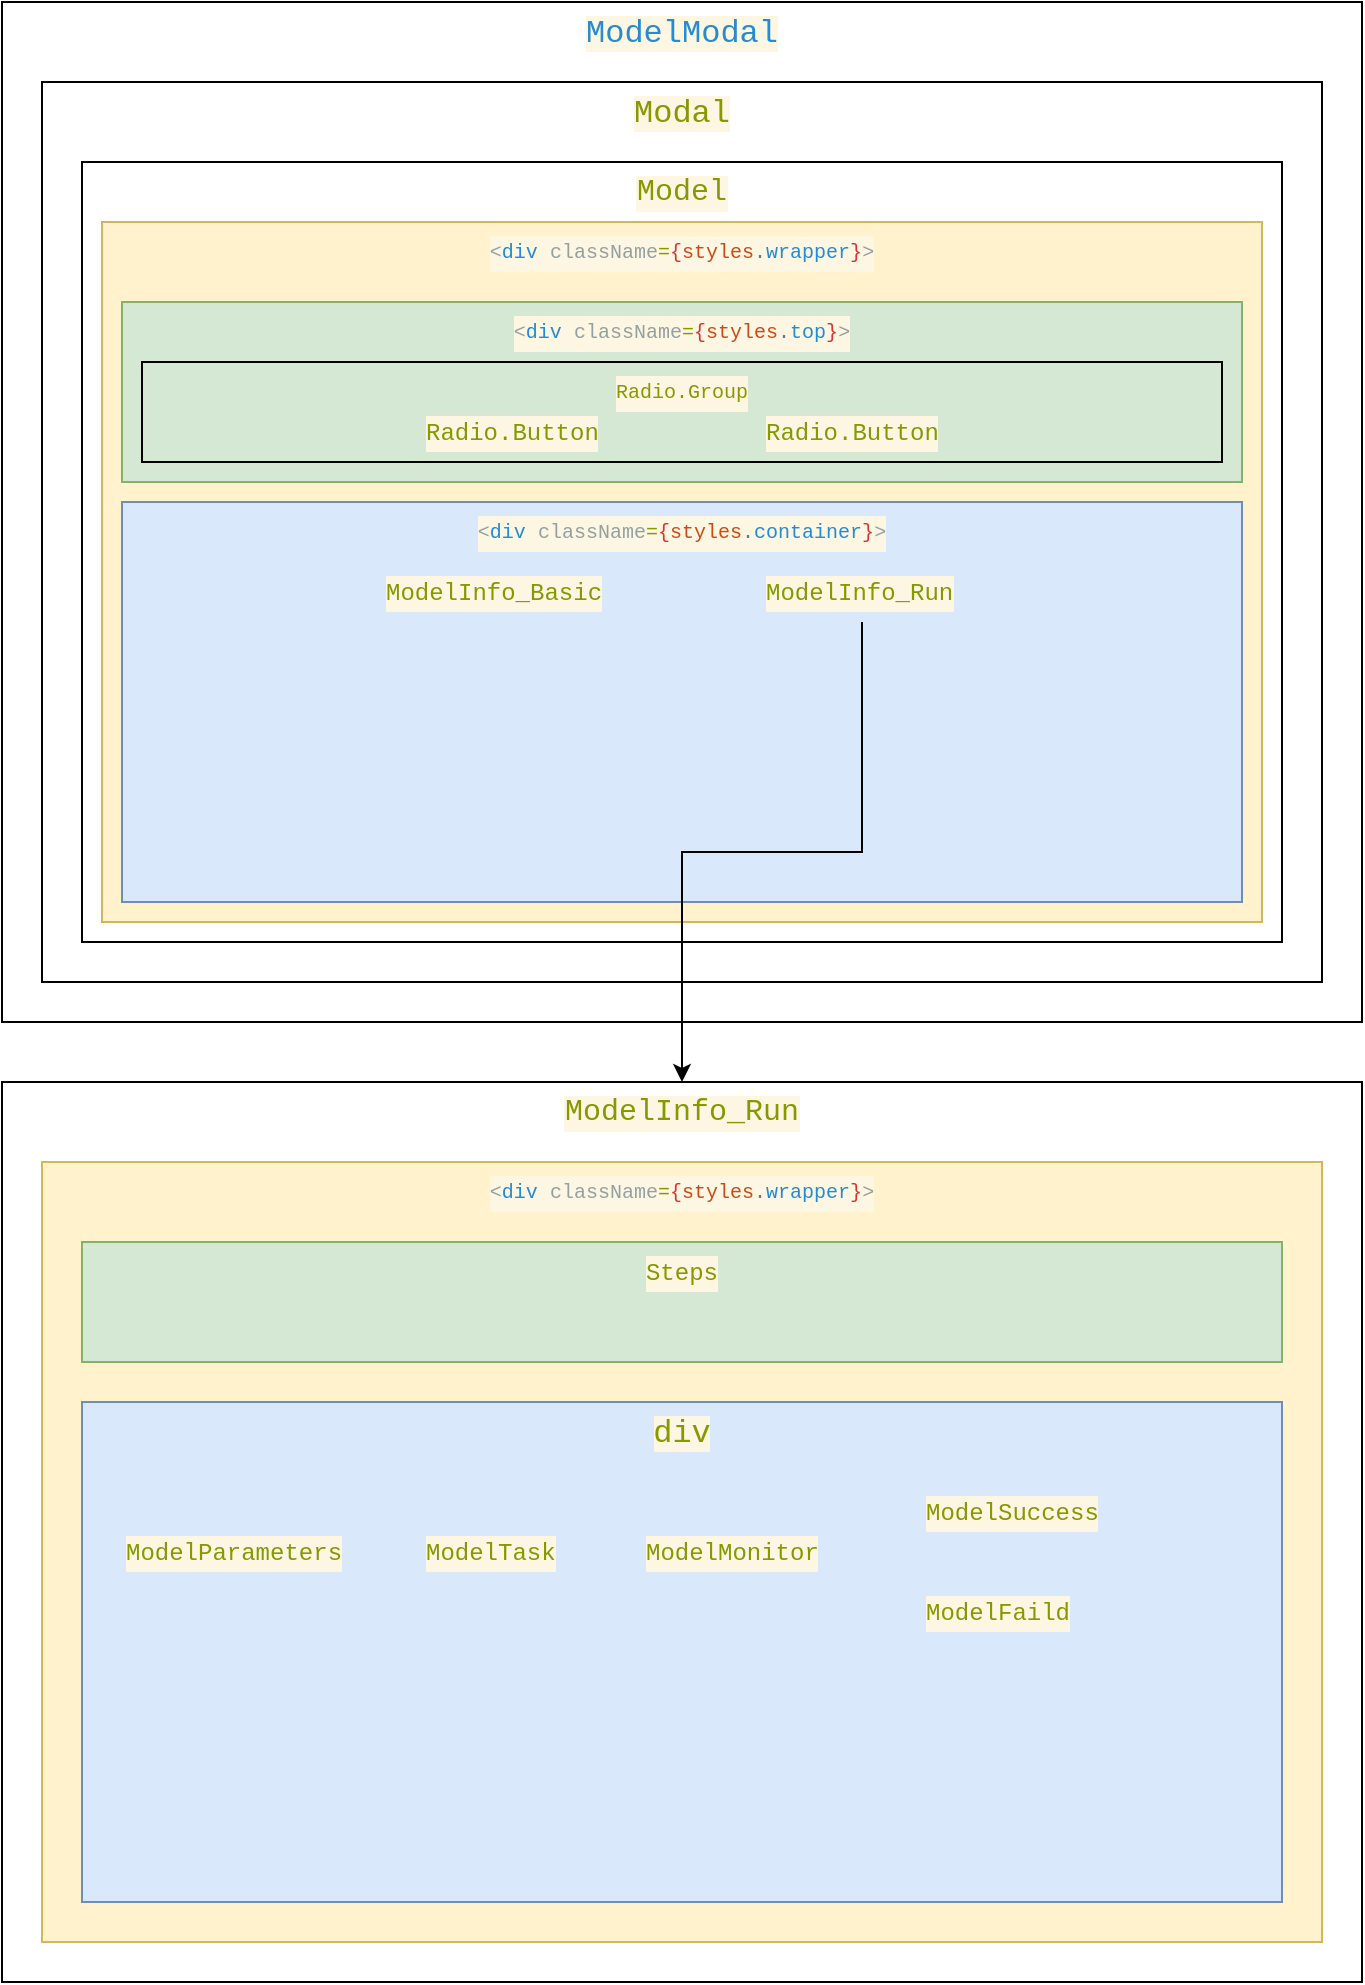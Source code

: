<mxfile version="20.6.0" type="github">
  <diagram id="T4FZp3LpQJDMUk-Gc5tJ" name="第 1 页">
    <mxGraphModel dx="946" dy="589" grid="1" gridSize="10" guides="1" tooltips="1" connect="1" arrows="1" fold="1" page="1" pageScale="1" pageWidth="827" pageHeight="1169" math="0" shadow="0">
      <root>
        <mxCell id="0" />
        <mxCell id="1" parent="0" />
        <mxCell id="LZYaPzqgYT7a62YiZSau-1" value="&lt;div style=&quot;color: rgb(101, 123, 131); background-color: rgb(253, 246, 227); font-family: Menlo, Monaco, &amp;quot;Courier New&amp;quot;, monospace; line-height: 18px; font-size: 16px;&quot;&gt;&lt;span style=&quot;color: rgb(38, 139, 210); font-size: 16px;&quot;&gt;ModelModal&lt;/span&gt;&lt;/div&gt;" style="rounded=0;whiteSpace=wrap;html=1;fillColor=none;verticalAlign=top;fontSize=16;" vertex="1" parent="1">
          <mxGeometry x="80" y="90" width="680" height="510" as="geometry" />
        </mxCell>
        <mxCell id="LZYaPzqgYT7a62YiZSau-3" value="&lt;meta charset=&quot;utf-8&quot; style=&quot;font-size: 16px;&quot;&gt;&lt;div style=&quot;color: rgb(101, 123, 131); background-color: rgb(253, 246, 227); font-family: Menlo, Monaco, &amp;quot;Courier New&amp;quot;, monospace; font-weight: normal; font-size: 16px; line-height: 18px;&quot;&gt;&lt;div style=&quot;font-size: 16px;&quot;&gt;&lt;span style=&quot;color: rgb(133, 153, 0); font-size: 16px;&quot;&gt;Modal&lt;/span&gt;&lt;/div&gt;&lt;/div&gt;" style="rounded=0;whiteSpace=wrap;html=1;fontSize=16;fillColor=none;verticalAlign=top;" vertex="1" parent="1">
          <mxGeometry x="100" y="130" width="640" height="450" as="geometry" />
        </mxCell>
        <mxCell id="LZYaPzqgYT7a62YiZSau-4" value="&lt;meta charset=&quot;utf-8&quot; style=&quot;font-size: 15px;&quot;&gt;&lt;div style=&quot;color: rgb(101, 123, 131); background-color: rgb(253, 246, 227); font-family: Menlo, Monaco, &amp;quot;Courier New&amp;quot;, monospace; font-weight: normal; font-size: 15px; line-height: 18px;&quot;&gt;&lt;div style=&quot;font-size: 15px;&quot;&gt;&lt;span style=&quot;color: rgb(133, 153, 0); font-size: 15px;&quot;&gt;Model&lt;/span&gt;&lt;/div&gt;&lt;/div&gt;" style="rounded=0;whiteSpace=wrap;html=1;fontSize=15;verticalAlign=top;" vertex="1" parent="1">
          <mxGeometry x="120" y="170" width="600" height="390" as="geometry" />
        </mxCell>
        <mxCell id="LZYaPzqgYT7a62YiZSau-5" value="&lt;meta charset=&quot;utf-8&quot; style=&quot;font-size: 10px;&quot;&gt;&lt;div style=&quot;color: rgb(101, 123, 131); background-color: rgb(253, 246, 227); font-family: Menlo, Monaco, &amp;quot;Courier New&amp;quot;, monospace; font-weight: normal; font-size: 10px; line-height: 18px;&quot;&gt;&lt;div style=&quot;font-size: 10px;&quot;&gt;&lt;span style=&quot;color: rgb(147, 161, 161); font-size: 10px;&quot;&gt;&amp;lt;&lt;/span&gt;&lt;span style=&quot;color: rgb(38, 139, 210); font-size: 10px;&quot;&gt;div&lt;/span&gt;&lt;span style=&quot;color: rgb(101, 123, 131); font-size: 10px;&quot;&gt; &lt;/span&gt;&lt;span style=&quot;color: rgb(147, 161, 161); font-size: 10px;&quot;&gt;className&lt;/span&gt;&lt;span style=&quot;color: rgb(133, 153, 0); font-size: 10px;&quot;&gt;=&lt;/span&gt;&lt;span style=&quot;color: rgb(220, 50, 47); font-size: 10px;&quot;&gt;{&lt;/span&gt;&lt;span style=&quot;color: rgb(203, 75, 22); font-size: 10px;&quot;&gt;styles&lt;/span&gt;&lt;span style=&quot;color: rgb(101, 123, 131); font-size: 10px;&quot;&gt;.&lt;/span&gt;&lt;span style=&quot;color: rgb(38, 139, 210); font-size: 10px;&quot;&gt;wrapper&lt;/span&gt;&lt;span style=&quot;color: rgb(220, 50, 47); font-size: 10px;&quot;&gt;}&lt;/span&gt;&lt;span style=&quot;color: rgb(147, 161, 161); font-size: 10px;&quot;&gt;&amp;gt;&lt;/span&gt;&lt;/div&gt;&lt;/div&gt;" style="rounded=0;whiteSpace=wrap;html=1;fontSize=10;fillColor=#fff2cc;verticalAlign=top;strokeColor=#d6b656;" vertex="1" parent="1">
          <mxGeometry x="130" y="200" width="580" height="350" as="geometry" />
        </mxCell>
        <mxCell id="LZYaPzqgYT7a62YiZSau-6" value="&lt;meta charset=&quot;utf-8&quot; style=&quot;font-size: 10px;&quot;&gt;&lt;div style=&quot;color: rgb(101, 123, 131); background-color: rgb(253, 246, 227); font-family: Menlo, Monaco, &amp;quot;Courier New&amp;quot;, monospace; font-weight: normal; font-size: 10px; line-height: 18px;&quot;&gt;&lt;div style=&quot;font-size: 10px;&quot;&gt;&lt;span style=&quot;color: rgb(147, 161, 161); font-size: 10px;&quot;&gt;&amp;lt;&lt;/span&gt;&lt;span style=&quot;color: rgb(38, 139, 210); font-size: 10px;&quot;&gt;div&lt;/span&gt;&lt;span style=&quot;color: rgb(101, 123, 131); font-size: 10px;&quot;&gt; &lt;/span&gt;&lt;span style=&quot;color: rgb(147, 161, 161); font-size: 10px;&quot;&gt;className&lt;/span&gt;&lt;span style=&quot;color: rgb(133, 153, 0); font-size: 10px;&quot;&gt;=&lt;/span&gt;&lt;span style=&quot;color: rgb(220, 50, 47); font-size: 10px;&quot;&gt;{&lt;/span&gt;&lt;span style=&quot;color: rgb(203, 75, 22); font-size: 10px;&quot;&gt;styles&lt;/span&gt;&lt;span style=&quot;color: rgb(101, 123, 131); font-size: 10px;&quot;&gt;.&lt;/span&gt;&lt;span style=&quot;color: rgb(38, 139, 210); font-size: 10px;&quot;&gt;top&lt;/span&gt;&lt;span style=&quot;color: rgb(220, 50, 47); font-size: 10px;&quot;&gt;}&lt;/span&gt;&lt;span style=&quot;color: rgb(147, 161, 161); font-size: 10px;&quot;&gt;&amp;gt;&lt;/span&gt;&lt;/div&gt;&lt;/div&gt;" style="rounded=0;whiteSpace=wrap;html=1;fontSize=10;fillColor=#d5e8d4;verticalAlign=top;strokeColor=#82b366;" vertex="1" parent="1">
          <mxGeometry x="140" y="240" width="560" height="90" as="geometry" />
        </mxCell>
        <mxCell id="LZYaPzqgYT7a62YiZSau-7" value="&lt;meta charset=&quot;utf-8&quot; style=&quot;font-size: 10px;&quot;&gt;&lt;div style=&quot;color: rgb(101, 123, 131); background-color: rgb(253, 246, 227); font-family: Menlo, Monaco, &amp;quot;Courier New&amp;quot;, monospace; font-weight: normal; font-size: 10px; line-height: 18px;&quot;&gt;&lt;div style=&quot;font-size: 10px;&quot;&gt;&lt;span style=&quot;color: rgb(133, 153, 0); font-size: 10px;&quot;&gt;Radio.Group&lt;/span&gt;&lt;/div&gt;&lt;/div&gt;" style="rounded=0;whiteSpace=wrap;html=1;fontSize=10;fillColor=none;verticalAlign=top;" vertex="1" parent="1">
          <mxGeometry x="150" y="270" width="540" height="50" as="geometry" />
        </mxCell>
        <mxCell id="LZYaPzqgYT7a62YiZSau-8" value="&lt;div style=&quot;color: rgb(101, 123, 131); background-color: rgb(253, 246, 227); font-family: Menlo, Monaco, &amp;quot;Courier New&amp;quot;, monospace; font-weight: normal; font-size: 12px; line-height: 18px;&quot;&gt;&lt;div&gt;&lt;span style=&quot;color: #859900;&quot;&gt;Radio.Button&lt;/span&gt;&lt;/div&gt;&lt;/div&gt;" style="text;whiteSpace=wrap;html=1;fontSize=10;" vertex="1" parent="1">
          <mxGeometry x="290" y="290" width="130" height="40" as="geometry" />
        </mxCell>
        <mxCell id="LZYaPzqgYT7a62YiZSau-9" value="&lt;div style=&quot;color: rgb(101, 123, 131); background-color: rgb(253, 246, 227); font-family: Menlo, Monaco, &amp;quot;Courier New&amp;quot;, monospace; font-weight: normal; font-size: 12px; line-height: 18px;&quot;&gt;&lt;div&gt;&lt;span style=&quot;color: #859900;&quot;&gt;Radio.Button&lt;/span&gt;&lt;/div&gt;&lt;/div&gt;" style="text;whiteSpace=wrap;html=1;fontSize=10;" vertex="1" parent="1">
          <mxGeometry x="460" y="290" width="130" height="40" as="geometry" />
        </mxCell>
        <mxCell id="LZYaPzqgYT7a62YiZSau-10" value="&lt;div style=&quot;background-color: rgb(253, 246, 227); font-family: Menlo, Monaco, &amp;quot;Courier New&amp;quot;, monospace; font-weight: normal; font-size: 10px; line-height: 18px;&quot;&gt;&lt;div style=&quot;font-size: 10px;&quot;&gt;&lt;span style=&quot;color: rgb(147, 161, 161); font-size: 10px;&quot;&gt;&amp;lt;&lt;/span&gt;&lt;span style=&quot;color: rgb(38, 139, 210); font-size: 10px;&quot;&gt;div&lt;/span&gt;&lt;span style=&quot;color: rgb(101, 123, 131); font-size: 10px;&quot;&gt; &lt;/span&gt;&lt;span style=&quot;color: rgb(147, 161, 161); font-size: 10px;&quot;&gt;className&lt;/span&gt;&lt;span style=&quot;color: rgb(133, 153, 0); font-size: 10px;&quot;&gt;=&lt;/span&gt;&lt;span style=&quot;color: rgb(220, 50, 47); font-size: 10px;&quot;&gt;{&lt;/span&gt;&lt;span style=&quot;color: rgb(203, 75, 22); font-size: 10px;&quot;&gt;styles&lt;/span&gt;&lt;span style=&quot;color: rgb(101, 123, 131); font-size: 10px;&quot;&gt;.&lt;/span&gt;&lt;span style=&quot;font-size: 10px;&quot;&gt;&lt;font color=&quot;#268bd2&quot;&gt;container&lt;/font&gt;&lt;/span&gt;&lt;span style=&quot;color: rgb(220, 50, 47); font-size: 10px;&quot;&gt;}&lt;/span&gt;&lt;span style=&quot;color: rgb(147, 161, 161); font-size: 10px;&quot;&gt;&amp;gt;&lt;/span&gt;&lt;/div&gt;&lt;/div&gt;" style="rounded=0;whiteSpace=wrap;html=1;fontSize=10;fillColor=#dae8fc;verticalAlign=top;strokeColor=#6c8ebf;" vertex="1" parent="1">
          <mxGeometry x="140" y="340" width="560" height="200" as="geometry" />
        </mxCell>
        <mxCell id="LZYaPzqgYT7a62YiZSau-11" value="&lt;meta charset=&quot;utf-8&quot;&gt;&lt;div style=&quot;color: rgb(101, 123, 131); background-color: rgb(253, 246, 227); font-family: Menlo, Monaco, &amp;quot;Courier New&amp;quot;, monospace; font-weight: normal; font-size: 12px; line-height: 18px;&quot;&gt;&lt;div&gt;&lt;span style=&quot;color: #859900;&quot;&gt;ModelInfo_Basic&lt;/span&gt;&lt;/div&gt;&lt;/div&gt;" style="text;whiteSpace=wrap;html=1;fontSize=10;" vertex="1" parent="1">
          <mxGeometry x="270" y="370" width="140" height="40" as="geometry" />
        </mxCell>
        <mxCell id="LZYaPzqgYT7a62YiZSau-22" style="edgeStyle=orthogonalEdgeStyle;rounded=0;orthogonalLoop=1;jettySize=auto;html=1;entryX=0.5;entryY=0;entryDx=0;entryDy=0;fontSize=15;" edge="1" parent="1" source="LZYaPzqgYT7a62YiZSau-12" target="LZYaPzqgYT7a62YiZSau-13">
          <mxGeometry relative="1" as="geometry" />
        </mxCell>
        <mxCell id="LZYaPzqgYT7a62YiZSau-12" value="&lt;meta charset=&quot;utf-8&quot;&gt;&lt;div style=&quot;color: rgb(101, 123, 131); background-color: rgb(253, 246, 227); font-family: Menlo, Monaco, &amp;quot;Courier New&amp;quot;, monospace; font-weight: normal; font-size: 12px; line-height: 18px;&quot;&gt;&lt;div&gt;&lt;span style=&quot;color: #859900;&quot;&gt;ModelInfo_Run&lt;/span&gt;&lt;/div&gt;&lt;/div&gt;" style="text;whiteSpace=wrap;html=1;fontSize=10;" vertex="1" parent="1">
          <mxGeometry x="460" y="370" width="100" height="30" as="geometry" />
        </mxCell>
        <mxCell id="LZYaPzqgYT7a62YiZSau-13" value="&lt;meta charset=&quot;utf-8&quot; style=&quot;font-size: 15px;&quot;&gt;&lt;div style=&quot;color: rgb(101, 123, 131); background-color: rgb(253, 246, 227); font-family: Menlo, Monaco, &amp;quot;Courier New&amp;quot;, monospace; font-weight: normal; font-size: 15px; line-height: 18px;&quot;&gt;&lt;div style=&quot;font-size: 15px;&quot;&gt;&lt;span style=&quot;color: rgb(133, 153, 0); font-size: 15px;&quot;&gt;ModelInfo_Run&lt;/span&gt;&lt;/div&gt;&lt;/div&gt;" style="rounded=0;whiteSpace=wrap;html=1;fontSize=15;fillColor=none;verticalAlign=top;" vertex="1" parent="1">
          <mxGeometry x="80" y="630" width="680" height="450" as="geometry" />
        </mxCell>
        <mxCell id="LZYaPzqgYT7a62YiZSau-14" value="&lt;meta charset=&quot;utf-8&quot; style=&quot;font-size: 10px;&quot;&gt;&lt;div style=&quot;color: rgb(101, 123, 131); background-color: rgb(253, 246, 227); font-family: Menlo, Monaco, &amp;quot;Courier New&amp;quot;, monospace; font-weight: normal; font-size: 10px; line-height: 18px;&quot;&gt;&lt;div style=&quot;font-size: 10px;&quot;&gt;&lt;span style=&quot;color: rgb(147, 161, 161); font-size: 10px;&quot;&gt;&amp;lt;&lt;/span&gt;&lt;span style=&quot;color: rgb(38, 139, 210); font-size: 10px;&quot;&gt;div&lt;/span&gt;&lt;span style=&quot;color: rgb(101, 123, 131); font-size: 10px;&quot;&gt; &lt;/span&gt;&lt;span style=&quot;color: rgb(147, 161, 161); font-size: 10px;&quot;&gt;className&lt;/span&gt;&lt;span style=&quot;color: rgb(133, 153, 0); font-size: 10px;&quot;&gt;=&lt;/span&gt;&lt;span style=&quot;color: rgb(220, 50, 47); font-size: 10px;&quot;&gt;{&lt;/span&gt;&lt;span style=&quot;color: rgb(203, 75, 22); font-size: 10px;&quot;&gt;styles&lt;/span&gt;&lt;span style=&quot;color: rgb(101, 123, 131); font-size: 10px;&quot;&gt;.&lt;/span&gt;&lt;span style=&quot;color: rgb(38, 139, 210); font-size: 10px;&quot;&gt;wrapper&lt;/span&gt;&lt;span style=&quot;color: rgb(220, 50, 47); font-size: 10px;&quot;&gt;}&lt;/span&gt;&lt;span style=&quot;color: rgb(147, 161, 161); font-size: 10px;&quot;&gt;&amp;gt;&lt;/span&gt;&lt;/div&gt;&lt;/div&gt;" style="rounded=0;whiteSpace=wrap;html=1;fontSize=10;fillColor=#fff2cc;verticalAlign=top;strokeColor=#d6b656;" vertex="1" parent="1">
          <mxGeometry x="100" y="670" width="640" height="390" as="geometry" />
        </mxCell>
        <mxCell id="LZYaPzqgYT7a62YiZSau-15" value="&lt;div style=&quot;color: rgb(101, 123, 131); background-color: rgb(253, 246, 227); font-family: Menlo, Monaco, &amp;quot;Courier New&amp;quot;, monospace; font-weight: normal; font-size: 12px; line-height: 18px;&quot;&gt;&lt;div&gt;&lt;span style=&quot;color: #859900;&quot;&gt;Steps&lt;/span&gt;&lt;/div&gt;&lt;/div&gt;" style="rounded=0;whiteSpace=wrap;html=1;fontSize=16;fillColor=#d5e8d4;verticalAlign=top;strokeColor=#82b366;" vertex="1" parent="1">
          <mxGeometry x="120" y="710" width="600" height="60" as="geometry" />
        </mxCell>
        <mxCell id="LZYaPzqgYT7a62YiZSau-21" value="&lt;div style=&quot;color: rgb(101, 123, 131); background-color: rgb(253, 246, 227); font-family: Menlo, Monaco, &amp;quot;Courier New&amp;quot;, monospace; font-weight: normal; font-size: 16px; line-height: 18px;&quot;&gt;&lt;div style=&quot;font-size: 16px;&quot;&gt;&lt;span style=&quot;color: rgb(133, 153, 0); font-size: 16px;&quot;&gt;div&lt;/span&gt;&lt;/div&gt;&lt;/div&gt;" style="rounded=0;whiteSpace=wrap;html=1;fontSize=16;fillColor=#dae8fc;verticalAlign=top;strokeColor=#6c8ebf;" vertex="1" parent="1">
          <mxGeometry x="120" y="790" width="600" height="250" as="geometry" />
        </mxCell>
        <mxCell id="LZYaPzqgYT7a62YiZSau-16" value="&lt;meta charset=&quot;utf-8&quot;&gt;&lt;div style=&quot;color: rgb(101, 123, 131); background-color: rgb(253, 246, 227); font-family: Menlo, Monaco, &amp;quot;Courier New&amp;quot;, monospace; font-weight: normal; font-size: 12px; line-height: 18px;&quot;&gt;&lt;div&gt;&lt;span style=&quot;color: #859900;&quot;&gt;ModelParameters&lt;/span&gt;&lt;/div&gt;&lt;/div&gt;" style="text;whiteSpace=wrap;html=1;fontSize=15;" vertex="1" parent="1">
          <mxGeometry x="140" y="850" width="140" height="40" as="geometry" />
        </mxCell>
        <mxCell id="LZYaPzqgYT7a62YiZSau-17" value="&lt;meta charset=&quot;utf-8&quot;&gt;&lt;div style=&quot;color: rgb(101, 123, 131); background-color: rgb(253, 246, 227); font-family: Menlo, Monaco, &amp;quot;Courier New&amp;quot;, monospace; font-weight: normal; font-size: 12px; line-height: 18px;&quot;&gt;&lt;div&gt;&lt;span style=&quot;color: #859900;&quot;&gt;ModelTask&lt;/span&gt;&lt;/div&gt;&lt;/div&gt;" style="text;whiteSpace=wrap;html=1;fontSize=15;" vertex="1" parent="1">
          <mxGeometry x="290" y="850" width="100" height="40" as="geometry" />
        </mxCell>
        <mxCell id="LZYaPzqgYT7a62YiZSau-18" value="&lt;meta charset=&quot;utf-8&quot;&gt;&lt;div style=&quot;color: rgb(101, 123, 131); background-color: rgb(253, 246, 227); font-family: Menlo, Monaco, &amp;quot;Courier New&amp;quot;, monospace; font-weight: normal; font-size: 12px; line-height: 18px;&quot;&gt;&lt;div&gt;&lt;span style=&quot;color: #859900;&quot;&gt;ModelMonitor&lt;/span&gt;&lt;/div&gt;&lt;/div&gt;" style="text;whiteSpace=wrap;html=1;fontSize=15;" vertex="1" parent="1">
          <mxGeometry x="400" y="850" width="120" height="40" as="geometry" />
        </mxCell>
        <mxCell id="LZYaPzqgYT7a62YiZSau-19" value="&lt;meta charset=&quot;utf-8&quot;&gt;&lt;div style=&quot;color: rgb(101, 123, 131); background-color: rgb(253, 246, 227); font-family: Menlo, Monaco, &amp;quot;Courier New&amp;quot;, monospace; font-weight: normal; font-size: 12px; line-height: 18px;&quot;&gt;&lt;div&gt;&lt;span style=&quot;color: #859900;&quot;&gt;ModelSuccess&lt;/span&gt;&lt;/div&gt;&lt;/div&gt;" style="text;whiteSpace=wrap;html=1;fontSize=15;" vertex="1" parent="1">
          <mxGeometry x="540" y="830" width="120" height="40" as="geometry" />
        </mxCell>
        <mxCell id="LZYaPzqgYT7a62YiZSau-20" value="&lt;meta charset=&quot;utf-8&quot;&gt;&lt;div style=&quot;color: rgb(101, 123, 131); background-color: rgb(253, 246, 227); font-family: Menlo, Monaco, &amp;quot;Courier New&amp;quot;, monospace; font-weight: normal; font-size: 12px; line-height: 18px;&quot;&gt;&lt;div&gt;&lt;span style=&quot;color: #859900;&quot;&gt;ModelFaild&lt;/span&gt;&lt;/div&gt;&lt;/div&gt;" style="text;whiteSpace=wrap;html=1;fontSize=15;" vertex="1" parent="1">
          <mxGeometry x="540" y="880" width="110" height="40" as="geometry" />
        </mxCell>
      </root>
    </mxGraphModel>
  </diagram>
</mxfile>

